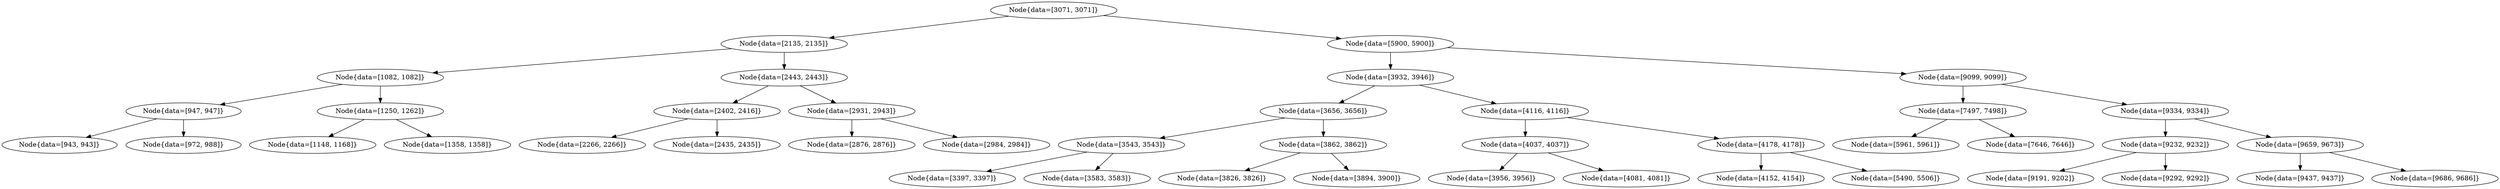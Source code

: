digraph G{
626211770 [label="Node{data=[3071, 3071]}"]
626211770 -> 651226342
651226342 [label="Node{data=[2135, 2135]}"]
651226342 -> 269204006
269204006 [label="Node{data=[1082, 1082]}"]
269204006 -> 1256358106
1256358106 [label="Node{data=[947, 947]}"]
1256358106 -> 1993403607
1993403607 [label="Node{data=[943, 943]}"]
1256358106 -> 1472633143
1472633143 [label="Node{data=[972, 988]}"]
269204006 -> 449954659
449954659 [label="Node{data=[1250, 1262]}"]
449954659 -> 1147888819
1147888819 [label="Node{data=[1148, 1168]}"]
449954659 -> 900505277
900505277 [label="Node{data=[1358, 1358]}"]
651226342 -> 1455466014
1455466014 [label="Node{data=[2443, 2443]}"]
1455466014 -> 1109306750
1109306750 [label="Node{data=[2402, 2416]}"]
1109306750 -> 1573848946
1573848946 [label="Node{data=[2266, 2266]}"]
1109306750 -> 205988608
205988608 [label="Node{data=[2435, 2435]}"]
1455466014 -> 1600427200
1600427200 [label="Node{data=[2931, 2943]}"]
1600427200 -> 1747367695
1747367695 [label="Node{data=[2876, 2876]}"]
1600427200 -> 1308088814
1308088814 [label="Node{data=[2984, 2984]}"]
626211770 -> 2015210611
2015210611 [label="Node{data=[5900, 5900]}"]
2015210611 -> 61138212
61138212 [label="Node{data=[3932, 3946]}"]
61138212 -> 1583850640
1583850640 [label="Node{data=[3656, 3656]}"]
1583850640 -> 766258715
766258715 [label="Node{data=[3543, 3543]}"]
766258715 -> 952590825
952590825 [label="Node{data=[3397, 3397]}"]
766258715 -> 485371408
485371408 [label="Node{data=[3583, 3583]}"]
1583850640 -> 2135841337
2135841337 [label="Node{data=[3862, 3862]}"]
2135841337 -> 870219581
870219581 [label="Node{data=[3826, 3826]}"]
2135841337 -> 806721670
806721670 [label="Node{data=[3894, 3900]}"]
61138212 -> 1567010362
1567010362 [label="Node{data=[4116, 4116]}"]
1567010362 -> 1358215229
1358215229 [label="Node{data=[4037, 4037]}"]
1358215229 -> 269685385
269685385 [label="Node{data=[3956, 3956]}"]
1358215229 -> 207514021
207514021 [label="Node{data=[4081, 4081]}"]
1567010362 -> 1688277354
1688277354 [label="Node{data=[4178, 4178]}"]
1688277354 -> 299989139
299989139 [label="Node{data=[4152, 4154]}"]
1688277354 -> 435070844
435070844 [label="Node{data=[5490, 5506]}"]
2015210611 -> 1719854757
1719854757 [label="Node{data=[9099, 9099]}"]
1719854757 -> 180654430
180654430 [label="Node{data=[7497, 7498]}"]
180654430 -> 284902773
284902773 [label="Node{data=[5961, 5961]}"]
180654430 -> 2093139281
2093139281 [label="Node{data=[7646, 7646]}"]
1719854757 -> 226800546
226800546 [label="Node{data=[9334, 9334]}"]
226800546 -> 593792301
593792301 [label="Node{data=[9232, 9232]}"]
593792301 -> 1778300121
1778300121 [label="Node{data=[9191, 9202]}"]
593792301 -> 58465530
58465530 [label="Node{data=[9292, 9292]}"]
226800546 -> 734897812
734897812 [label="Node{data=[9659, 9673]}"]
734897812 -> 751262501
751262501 [label="Node{data=[9437, 9437]}"]
734897812 -> 805530136
805530136 [label="Node{data=[9686, 9686]}"]
}